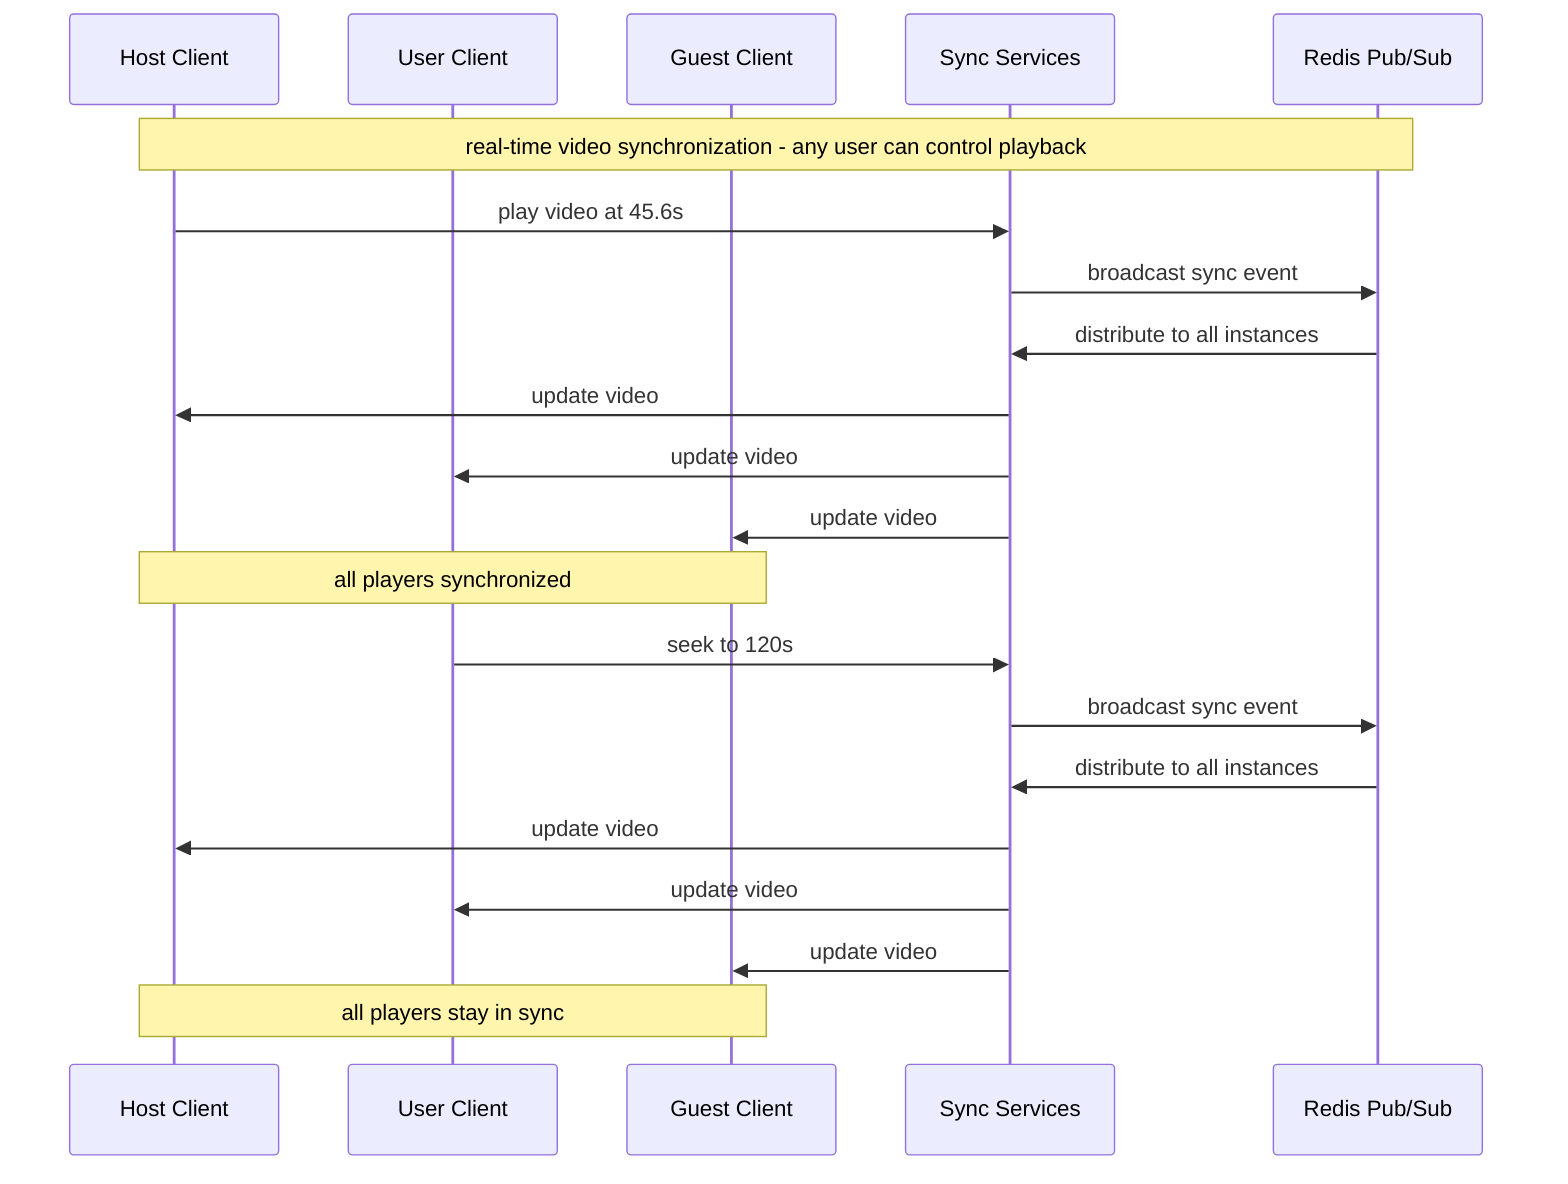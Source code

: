sequenceDiagram
    participant Host as Host Client
    participant User as User Client  
    participant Guest as Guest Client
    participant Sync as Sync Services
    participant Redis as Redis Pub/Sub

    Note over Host, Redis: real-time video synchronization - any user can control playback

    %% any user performs action
    Host->>Sync: play video at 45.6s
    
    Sync->>Redis: broadcast sync event
    Redis->>Sync: distribute to all instances
    
    Sync->>Host: update video
    Sync->>User: update video
    Sync->>Guest: update video

    Note over Host, Guest: all players synchronized

    %% cross-instance example
    User->>Sync: seek to 120s
    Sync->>Redis: broadcast sync event
    Redis->>Sync: distribute to all instances
    
    Sync->>Host: update video
    Sync->>User: update video  
    Sync->>Guest: update video

    Note over Host, Guest: all players stay in sync